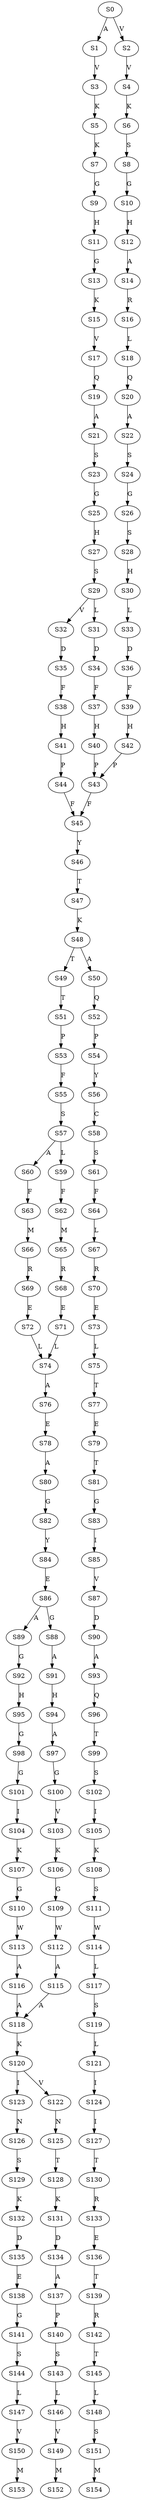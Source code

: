 strict digraph  {
	S0 -> S1 [ label = A ];
	S0 -> S2 [ label = V ];
	S1 -> S3 [ label = V ];
	S2 -> S4 [ label = V ];
	S3 -> S5 [ label = K ];
	S4 -> S6 [ label = K ];
	S5 -> S7 [ label = K ];
	S6 -> S8 [ label = S ];
	S7 -> S9 [ label = G ];
	S8 -> S10 [ label = G ];
	S9 -> S11 [ label = H ];
	S10 -> S12 [ label = H ];
	S11 -> S13 [ label = G ];
	S12 -> S14 [ label = A ];
	S13 -> S15 [ label = K ];
	S14 -> S16 [ label = R ];
	S15 -> S17 [ label = V ];
	S16 -> S18 [ label = L ];
	S17 -> S19 [ label = Q ];
	S18 -> S20 [ label = Q ];
	S19 -> S21 [ label = A ];
	S20 -> S22 [ label = A ];
	S21 -> S23 [ label = S ];
	S22 -> S24 [ label = S ];
	S23 -> S25 [ label = G ];
	S24 -> S26 [ label = G ];
	S25 -> S27 [ label = H ];
	S26 -> S28 [ label = S ];
	S27 -> S29 [ label = S ];
	S28 -> S30 [ label = H ];
	S29 -> S31 [ label = L ];
	S29 -> S32 [ label = V ];
	S30 -> S33 [ label = L ];
	S31 -> S34 [ label = D ];
	S32 -> S35 [ label = D ];
	S33 -> S36 [ label = D ];
	S34 -> S37 [ label = F ];
	S35 -> S38 [ label = F ];
	S36 -> S39 [ label = F ];
	S37 -> S40 [ label = H ];
	S38 -> S41 [ label = H ];
	S39 -> S42 [ label = H ];
	S40 -> S43 [ label = P ];
	S41 -> S44 [ label = P ];
	S42 -> S43 [ label = P ];
	S43 -> S45 [ label = F ];
	S44 -> S45 [ label = F ];
	S45 -> S46 [ label = Y ];
	S46 -> S47 [ label = T ];
	S47 -> S48 [ label = K ];
	S48 -> S49 [ label = T ];
	S48 -> S50 [ label = A ];
	S49 -> S51 [ label = T ];
	S50 -> S52 [ label = Q ];
	S51 -> S53 [ label = P ];
	S52 -> S54 [ label = P ];
	S53 -> S55 [ label = F ];
	S54 -> S56 [ label = Y ];
	S55 -> S57 [ label = S ];
	S56 -> S58 [ label = C ];
	S57 -> S59 [ label = L ];
	S57 -> S60 [ label = A ];
	S58 -> S61 [ label = S ];
	S59 -> S62 [ label = F ];
	S60 -> S63 [ label = F ];
	S61 -> S64 [ label = F ];
	S62 -> S65 [ label = M ];
	S63 -> S66 [ label = M ];
	S64 -> S67 [ label = L ];
	S65 -> S68 [ label = R ];
	S66 -> S69 [ label = R ];
	S67 -> S70 [ label = R ];
	S68 -> S71 [ label = E ];
	S69 -> S72 [ label = E ];
	S70 -> S73 [ label = E ];
	S71 -> S74 [ label = L ];
	S72 -> S74 [ label = L ];
	S73 -> S75 [ label = L ];
	S74 -> S76 [ label = A ];
	S75 -> S77 [ label = T ];
	S76 -> S78 [ label = E ];
	S77 -> S79 [ label = E ];
	S78 -> S80 [ label = A ];
	S79 -> S81 [ label = T ];
	S80 -> S82 [ label = G ];
	S81 -> S83 [ label = G ];
	S82 -> S84 [ label = Y ];
	S83 -> S85 [ label = I ];
	S84 -> S86 [ label = E ];
	S85 -> S87 [ label = V ];
	S86 -> S88 [ label = G ];
	S86 -> S89 [ label = A ];
	S87 -> S90 [ label = D ];
	S88 -> S91 [ label = A ];
	S89 -> S92 [ label = G ];
	S90 -> S93 [ label = A ];
	S91 -> S94 [ label = H ];
	S92 -> S95 [ label = H ];
	S93 -> S96 [ label = Q ];
	S94 -> S97 [ label = A ];
	S95 -> S98 [ label = G ];
	S96 -> S99 [ label = T ];
	S97 -> S100 [ label = G ];
	S98 -> S101 [ label = G ];
	S99 -> S102 [ label = S ];
	S100 -> S103 [ label = V ];
	S101 -> S104 [ label = I ];
	S102 -> S105 [ label = I ];
	S103 -> S106 [ label = K ];
	S104 -> S107 [ label = K ];
	S105 -> S108 [ label = K ];
	S106 -> S109 [ label = G ];
	S107 -> S110 [ label = G ];
	S108 -> S111 [ label = S ];
	S109 -> S112 [ label = W ];
	S110 -> S113 [ label = W ];
	S111 -> S114 [ label = W ];
	S112 -> S115 [ label = A ];
	S113 -> S116 [ label = A ];
	S114 -> S117 [ label = L ];
	S115 -> S118 [ label = A ];
	S116 -> S118 [ label = A ];
	S117 -> S119 [ label = S ];
	S118 -> S120 [ label = K ];
	S119 -> S121 [ label = L ];
	S120 -> S122 [ label = V ];
	S120 -> S123 [ label = I ];
	S121 -> S124 [ label = I ];
	S122 -> S125 [ label = N ];
	S123 -> S126 [ label = N ];
	S124 -> S127 [ label = I ];
	S125 -> S128 [ label = T ];
	S126 -> S129 [ label = S ];
	S127 -> S130 [ label = T ];
	S128 -> S131 [ label = K ];
	S129 -> S132 [ label = K ];
	S130 -> S133 [ label = R ];
	S131 -> S134 [ label = D ];
	S132 -> S135 [ label = D ];
	S133 -> S136 [ label = E ];
	S134 -> S137 [ label = A ];
	S135 -> S138 [ label = E ];
	S136 -> S139 [ label = T ];
	S137 -> S140 [ label = P ];
	S138 -> S141 [ label = G ];
	S139 -> S142 [ label = R ];
	S140 -> S143 [ label = S ];
	S141 -> S144 [ label = S ];
	S142 -> S145 [ label = T ];
	S143 -> S146 [ label = L ];
	S144 -> S147 [ label = L ];
	S145 -> S148 [ label = L ];
	S146 -> S149 [ label = V ];
	S147 -> S150 [ label = V ];
	S148 -> S151 [ label = S ];
	S149 -> S152 [ label = M ];
	S150 -> S153 [ label = M ];
	S151 -> S154 [ label = M ];
}
